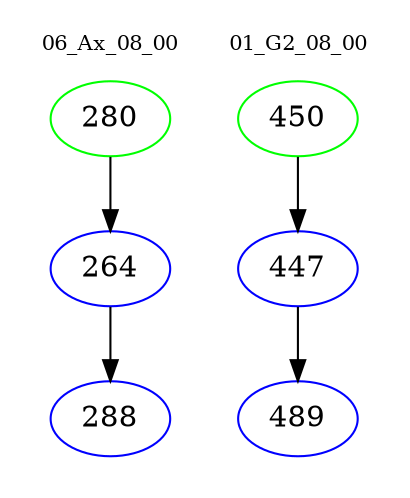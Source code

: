 digraph{
subgraph cluster_0 {
color = white
label = "06_Ax_08_00";
fontsize=10;
T0_280 [label="280", color="green"]
T0_280 -> T0_264 [color="black"]
T0_264 [label="264", color="blue"]
T0_264 -> T0_288 [color="black"]
T0_288 [label="288", color="blue"]
}
subgraph cluster_1 {
color = white
label = "01_G2_08_00";
fontsize=10;
T1_450 [label="450", color="green"]
T1_450 -> T1_447 [color="black"]
T1_447 [label="447", color="blue"]
T1_447 -> T1_489 [color="black"]
T1_489 [label="489", color="blue"]
}
}
